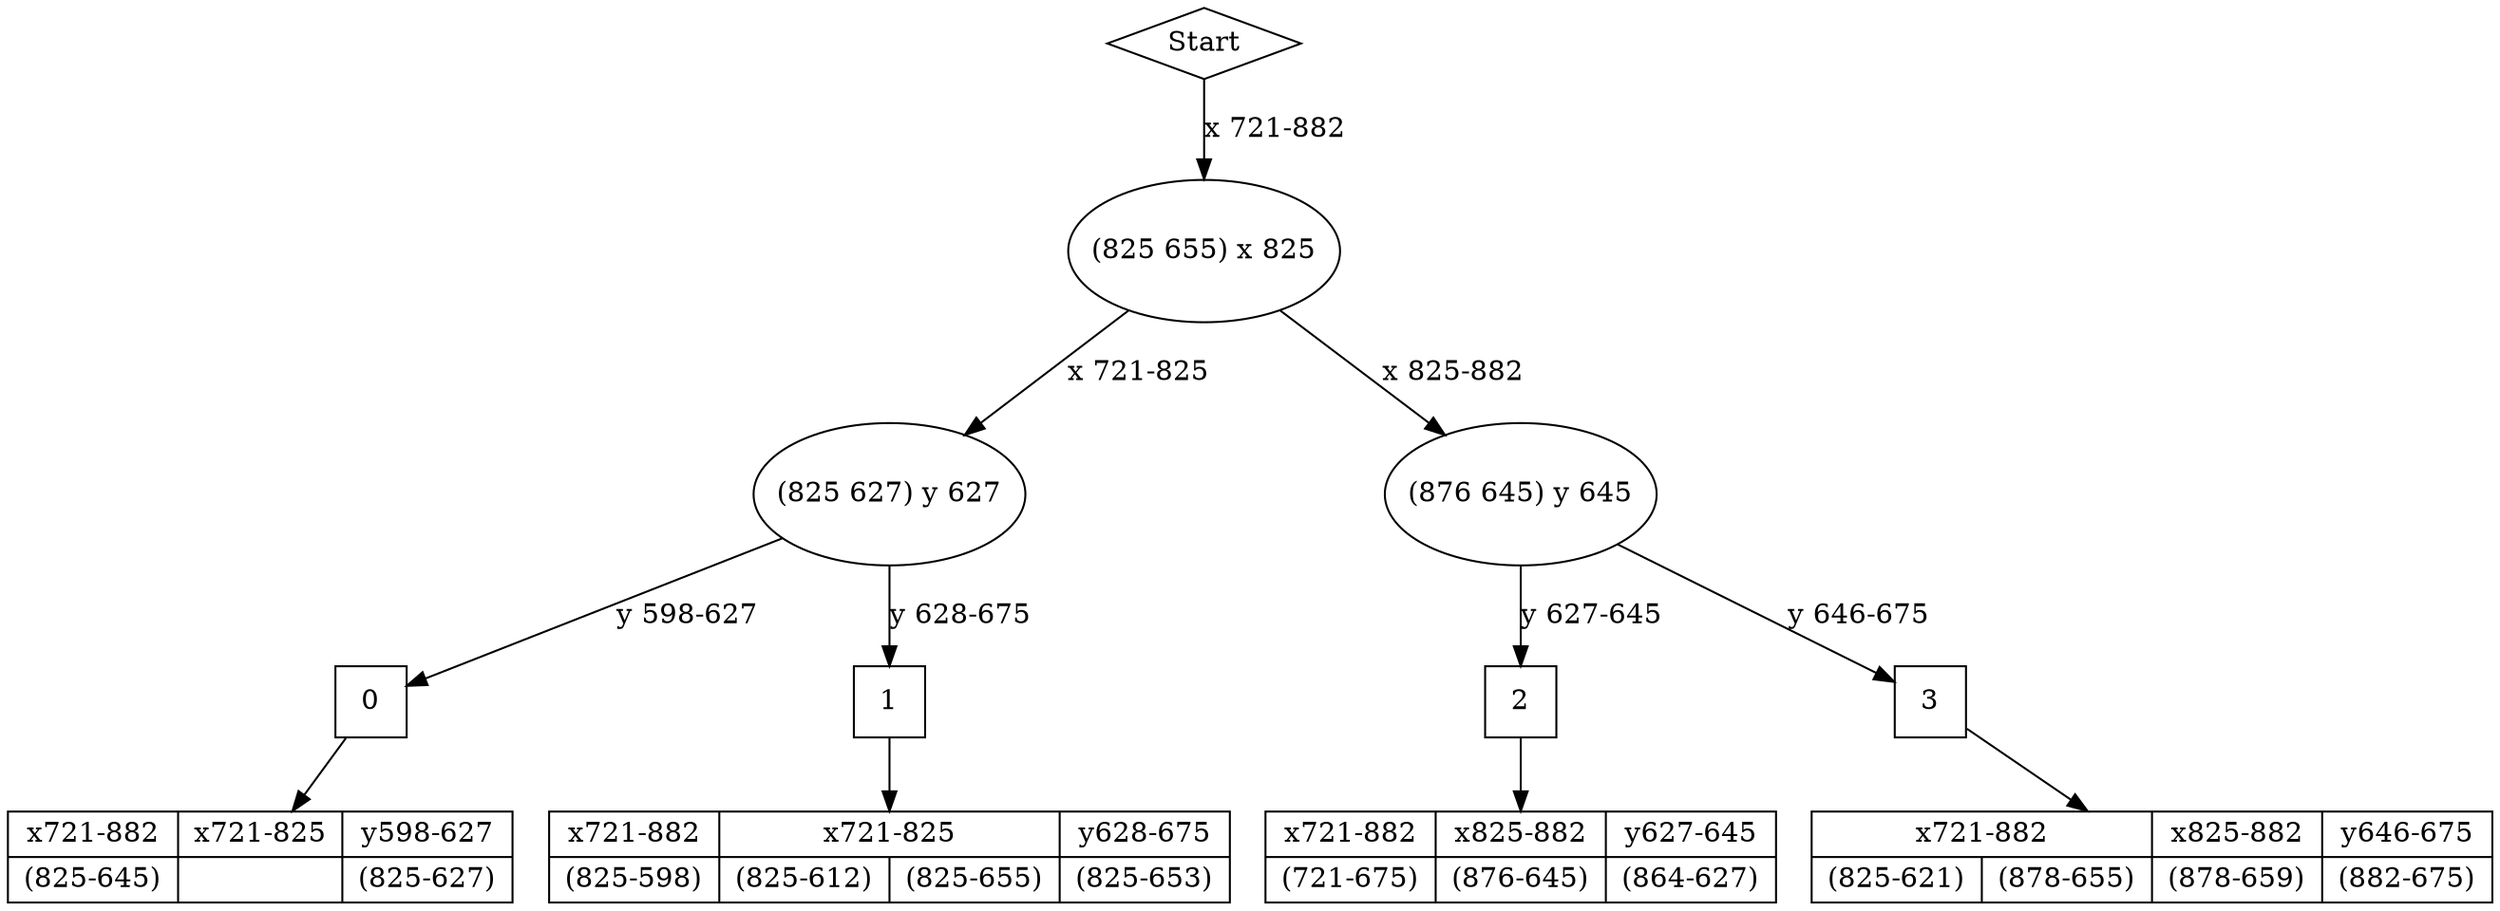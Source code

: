 digraph graphname{
ratio="fill";margin=0;
Node0 [shape=diamond label="Start"]
Node0 -> Node1 [label="x 721-882"]
Node1 [width=1 height=1 label ="(825 655) x 825"]
Node1 -> Node2 [label="x 721-825"]
Node2 [width=1 height=1 label ="(825 627) y 627"]
Node2 -> Node3 [label="y 598-627"]
Node3 [shape=rectangle width=0.5 height=0.5 label="0"]
struct10 [shape=record label=" {x721-882|{ (825-645)}}|{x721-825|{}}|{y598-627|{ (825-627)}}"]
Node3 -> struct10
Node2 -> Node4 [label="y 628-675"]
Node4 [shape=rectangle width=0.5 height=0.5 label="1"]
struct13 [shape=record label=" {x721-882|{ (825-598)}}|{x721-825|{ (825-612)|(825-655)}}|{y628-675|{ (825-653)}}"]
Node4 -> struct13
Node1 -> Node5 [label="x 825-882"]
Node5 [width=1 height=1 label ="(876 645) y 645"]
Node5 -> Node6 [label="y 627-645"]
Node6 [shape=rectangle width=0.5 height=0.5 label="2"]
struct19 [shape=record label=" {x721-882|{ (721-675)}}|{x825-882|{ (876-645)}}|{y627-645|{ (864-627)}}"]
Node6 -> struct19
Node5 -> Node7 [label="y 646-675"]
Node7 [shape=rectangle width=0.5 height=0.5 label="3"]
struct22 [shape=record label=" {x721-882|{ (825-621)|(878-655)}}|{x825-882|{ (878-659)}}|{y646-675|{ (882-675)}}"]
Node7 -> struct22
}
